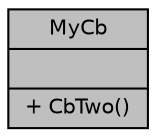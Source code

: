 digraph "MyCb"
{
  edge [fontname="Helvetica",fontsize="10",labelfontname="Helvetica",labelfontsize="10"];
  node [fontname="Helvetica",fontsize="10",shape=record];
  Node1 [label="{MyCb\n||+ CbTwo()\l}",height=0.2,width=0.4,color="black", fillcolor="grey75", style="filled", fontcolor="black"];
}
